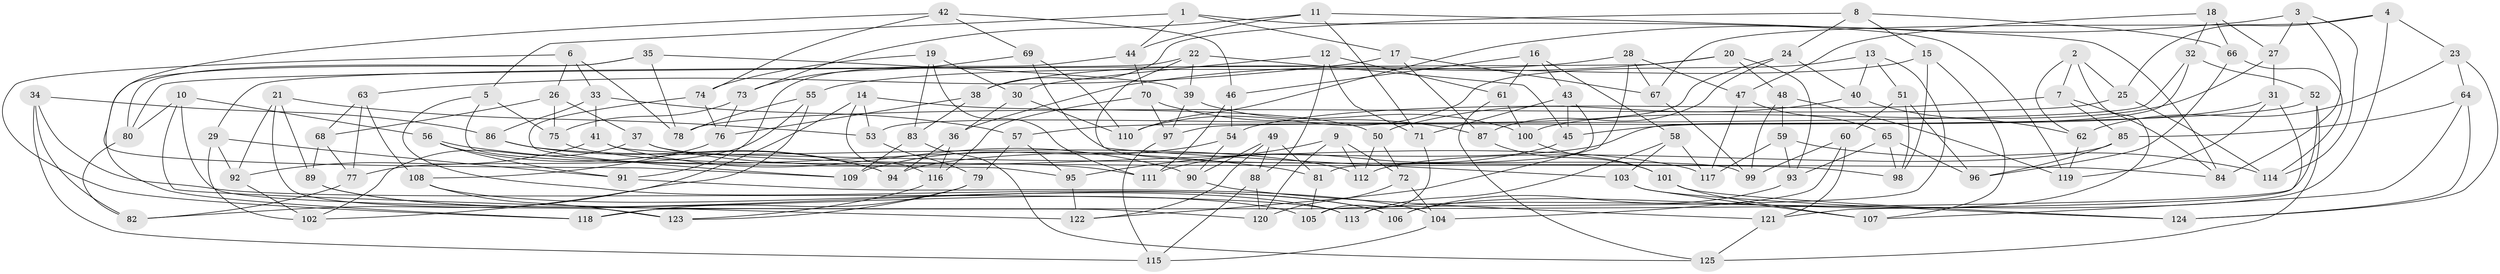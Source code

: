 // coarse degree distribution, {8: 0.16216216216216217, 10: 0.08108108108108109, 6: 0.16216216216216217, 9: 0.16216216216216217, 12: 0.02702702702702703, 5: 0.05405405405405406, 13: 0.02702702702702703, 11: 0.05405405405405406, 15: 0.02702702702702703, 7: 0.08108108108108109, 4: 0.13513513513513514, 3: 0.02702702702702703}
// Generated by graph-tools (version 1.1) at 2025/20/03/04/25 18:20:39]
// undirected, 125 vertices, 250 edges
graph export_dot {
graph [start="1"]
  node [color=gray90,style=filled];
  1;
  2;
  3;
  4;
  5;
  6;
  7;
  8;
  9;
  10;
  11;
  12;
  13;
  14;
  15;
  16;
  17;
  18;
  19;
  20;
  21;
  22;
  23;
  24;
  25;
  26;
  27;
  28;
  29;
  30;
  31;
  32;
  33;
  34;
  35;
  36;
  37;
  38;
  39;
  40;
  41;
  42;
  43;
  44;
  45;
  46;
  47;
  48;
  49;
  50;
  51;
  52;
  53;
  54;
  55;
  56;
  57;
  58;
  59;
  60;
  61;
  62;
  63;
  64;
  65;
  66;
  67;
  68;
  69;
  70;
  71;
  72;
  73;
  74;
  75;
  76;
  77;
  78;
  79;
  80;
  81;
  82;
  83;
  84;
  85;
  86;
  87;
  88;
  89;
  90;
  91;
  92;
  93;
  94;
  95;
  96;
  97;
  98;
  99;
  100;
  101;
  102;
  103;
  104;
  105;
  106;
  107;
  108;
  109;
  110;
  111;
  112;
  113;
  114;
  115;
  116;
  117;
  118;
  119;
  120;
  121;
  122;
  123;
  124;
  125;
  1 -- 119;
  1 -- 44;
  1 -- 5;
  1 -- 17;
  2 -- 25;
  2 -- 106;
  2 -- 62;
  2 -- 7;
  3 -- 27;
  3 -- 114;
  3 -- 110;
  3 -- 84;
  4 -- 25;
  4 -- 23;
  4 -- 113;
  4 -- 67;
  5 -- 95;
  5 -- 75;
  5 -- 106;
  6 -- 78;
  6 -- 118;
  6 -- 33;
  6 -- 26;
  7 -- 84;
  7 -- 54;
  7 -- 85;
  8 -- 15;
  8 -- 66;
  8 -- 24;
  8 -- 38;
  9 -- 112;
  9 -- 120;
  9 -- 72;
  9 -- 95;
  10 -- 80;
  10 -- 120;
  10 -- 56;
  10 -- 122;
  11 -- 44;
  11 -- 84;
  11 -- 73;
  11 -- 71;
  12 -- 88;
  12 -- 71;
  12 -- 61;
  12 -- 30;
  13 -- 40;
  13 -- 51;
  13 -- 110;
  13 -- 105;
  14 -- 50;
  14 -- 116;
  14 -- 53;
  14 -- 82;
  15 -- 107;
  15 -- 98;
  15 -- 38;
  16 -- 58;
  16 -- 46;
  16 -- 43;
  16 -- 61;
  17 -- 67;
  17 -- 87;
  17 -- 63;
  18 -- 47;
  18 -- 32;
  18 -- 27;
  18 -- 66;
  19 -- 83;
  19 -- 74;
  19 -- 30;
  19 -- 111;
  20 -- 36;
  20 -- 93;
  20 -- 80;
  20 -- 48;
  21 -- 92;
  21 -- 53;
  21 -- 123;
  21 -- 89;
  22 -- 39;
  22 -- 29;
  22 -- 45;
  22 -- 103;
  23 -- 124;
  23 -- 64;
  23 -- 62;
  24 -- 87;
  24 -- 53;
  24 -- 40;
  25 -- 114;
  25 -- 78;
  26 -- 75;
  26 -- 68;
  26 -- 37;
  27 -- 31;
  27 -- 100;
  28 -- 122;
  28 -- 47;
  28 -- 55;
  28 -- 67;
  29 -- 92;
  29 -- 91;
  29 -- 102;
  30 -- 110;
  30 -- 36;
  31 -- 119;
  31 -- 121;
  31 -- 45;
  32 -- 52;
  32 -- 94;
  32 -- 97;
  33 -- 41;
  33 -- 57;
  33 -- 86;
  34 -- 82;
  34 -- 115;
  34 -- 86;
  34 -- 113;
  35 -- 118;
  35 -- 80;
  35 -- 39;
  35 -- 78;
  36 -- 116;
  36 -- 94;
  37 -- 98;
  37 -- 102;
  37 -- 117;
  38 -- 76;
  38 -- 83;
  39 -- 97;
  39 -- 100;
  40 -- 50;
  40 -- 62;
  41 -- 92;
  41 -- 84;
  41 -- 90;
  42 -- 69;
  42 -- 109;
  42 -- 74;
  42 -- 46;
  43 -- 71;
  43 -- 81;
  43 -- 45;
  44 -- 70;
  44 -- 91;
  45 -- 111;
  46 -- 54;
  46 -- 111;
  47 -- 65;
  47 -- 117;
  48 -- 59;
  48 -- 119;
  48 -- 99;
  49 -- 122;
  49 -- 90;
  49 -- 88;
  49 -- 81;
  50 -- 112;
  50 -- 72;
  51 -- 98;
  51 -- 96;
  51 -- 60;
  52 -- 118;
  52 -- 57;
  52 -- 125;
  53 -- 79;
  54 -- 109;
  54 -- 90;
  55 -- 78;
  55 -- 102;
  55 -- 77;
  56 -- 91;
  56 -- 94;
  56 -- 81;
  57 -- 79;
  57 -- 95;
  58 -- 103;
  58 -- 117;
  58 -- 113;
  59 -- 114;
  59 -- 117;
  59 -- 93;
  60 -- 99;
  60 -- 104;
  60 -- 121;
  61 -- 100;
  61 -- 125;
  62 -- 119;
  63 -- 77;
  63 -- 68;
  63 -- 108;
  64 -- 124;
  64 -- 107;
  64 -- 85;
  65 -- 98;
  65 -- 96;
  65 -- 93;
  66 -- 96;
  66 -- 114;
  67 -- 99;
  68 -- 89;
  68 -- 77;
  69 -- 99;
  69 -- 110;
  69 -- 73;
  70 -- 87;
  70 -- 116;
  70 -- 97;
  71 -- 105;
  72 -- 104;
  72 -- 120;
  73 -- 75;
  73 -- 76;
  74 -- 109;
  74 -- 76;
  75 -- 111;
  76 -- 108;
  77 -- 82;
  79 -- 118;
  79 -- 123;
  80 -- 82;
  81 -- 105;
  83 -- 125;
  83 -- 109;
  85 -- 96;
  85 -- 112;
  86 -- 94;
  86 -- 112;
  87 -- 101;
  88 -- 115;
  88 -- 120;
  89 -- 106;
  89 -- 105;
  90 -- 121;
  91 -- 104;
  92 -- 102;
  93 -- 106;
  95 -- 122;
  97 -- 115;
  100 -- 101;
  101 -- 107;
  101 -- 124;
  103 -- 107;
  103 -- 124;
  104 -- 115;
  108 -- 123;
  108 -- 113;
  116 -- 123;
  121 -- 125;
}
